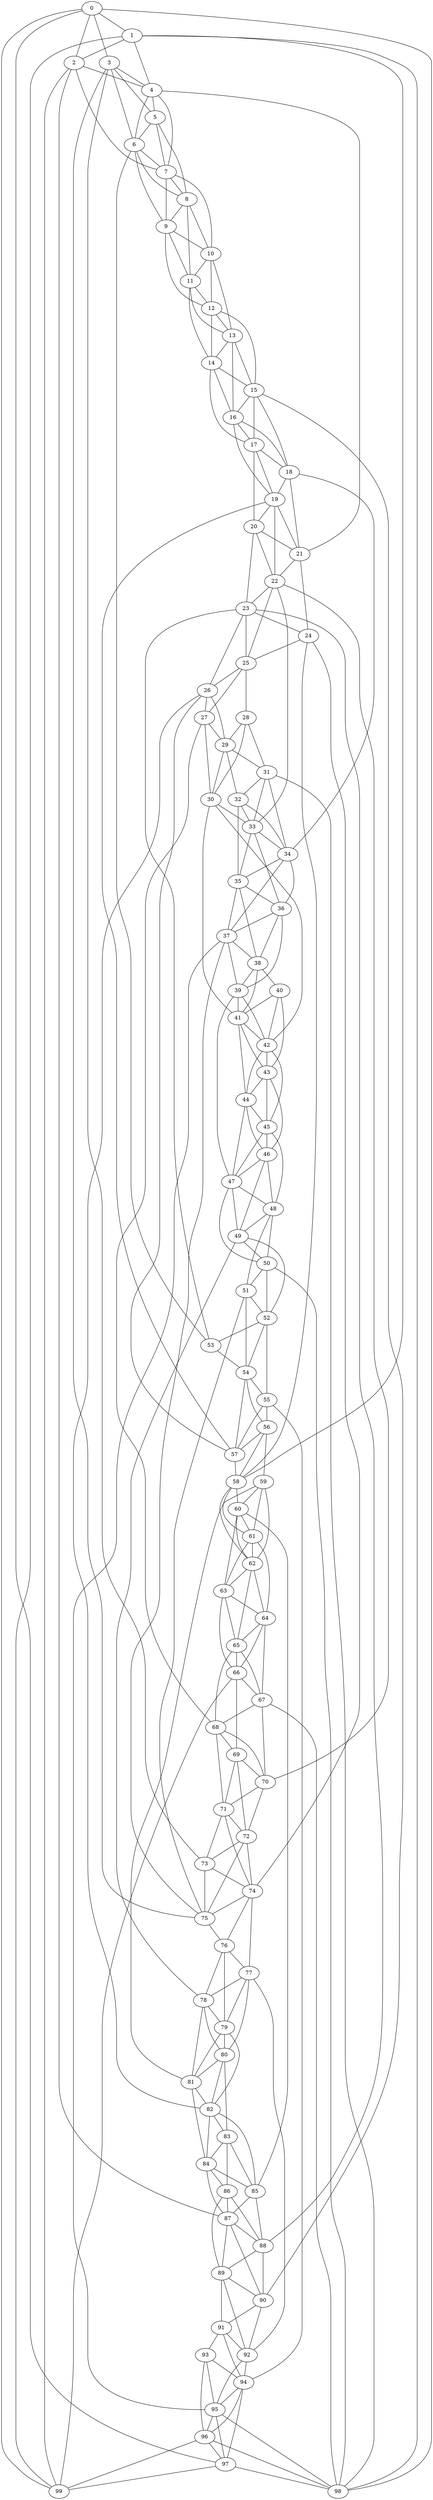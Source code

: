 strict graph "watts_strogatz_graph(100,6,0.1)" {
0;
1;
2;
3;
4;
5;
6;
7;
8;
9;
10;
11;
12;
13;
14;
15;
16;
17;
18;
19;
20;
21;
22;
23;
24;
25;
26;
27;
28;
29;
30;
31;
32;
33;
34;
35;
36;
37;
38;
39;
40;
41;
42;
43;
44;
45;
46;
47;
48;
49;
50;
51;
52;
53;
54;
55;
56;
57;
58;
59;
60;
61;
62;
63;
64;
65;
66;
67;
68;
69;
70;
71;
72;
73;
74;
75;
76;
77;
78;
79;
80;
81;
82;
83;
84;
85;
86;
87;
88;
89;
90;
91;
92;
93;
94;
95;
96;
97;
98;
99;
0 -- 1  [is_available=True, prob="1.0"];
0 -- 2  [is_available=True, prob="1.0"];
0 -- 3  [is_available=True, prob="0.523911925271"];
0 -- 97  [is_available=True, prob="0.784019645471"];
0 -- 98  [is_available=True, prob="1.0"];
0 -- 99  [is_available=True, prob="0.06733159825"];
1 -- 2  [is_available=True, prob="0.789568868079"];
1 -- 99  [is_available=True, prob="0.100325593449"];
1 -- 4  [is_available=True, prob="1.0"];
1 -- 98  [is_available=True, prob="0.885671512265"];
1 -- 58  [is_available=True, prob="0.867640251224"];
2 -- 4  [is_available=True, prob="0.721633367019"];
2 -- 7  [is_available=True, prob="0.411281988417"];
2 -- 99  [is_available=True, prob="0.0828015994668"];
2 -- 87  [is_available=True, prob="0.684708278786"];
3 -- 4  [is_available=True, prob="0.86860671002"];
3 -- 5  [is_available=True, prob="1.0"];
3 -- 6  [is_available=True, prob="0.742009215746"];
3 -- 73  [is_available=True, prob="0.552174224246"];
3 -- 75  [is_available=True, prob="0.18156599696"];
4 -- 5  [is_available=True, prob="0.333471456223"];
4 -- 6  [is_available=True, prob="0.623586626709"];
4 -- 7  [is_available=True, prob="1.0"];
4 -- 21  [is_available=True, prob="1.0"];
5 -- 6  [is_available=True, prob="0.264414778972"];
5 -- 7  [is_available=True, prob="1.0"];
5 -- 8  [is_available=True, prob="0.908857285997"];
6 -- 7  [is_available=True, prob="0.337828708726"];
6 -- 8  [is_available=True, prob="0.525119817093"];
6 -- 9  [is_available=True, prob="0.37092094054"];
6 -- 53  [is_available=True, prob="0.275118103269"];
7 -- 8  [is_available=True, prob="1.0"];
7 -- 9  [is_available=True, prob="1.0"];
7 -- 10  [is_available=True, prob="0.0564829233459"];
8 -- 9  [is_available=True, prob="1.0"];
8 -- 10  [is_available=True, prob="0.180364223366"];
8 -- 11  [is_available=True, prob="0.757227549353"];
9 -- 10  [is_available=True, prob="1.0"];
9 -- 11  [is_available=True, prob="0.499624041644"];
9 -- 12  [is_available=True, prob="0.402146437"];
10 -- 11  [is_available=True, prob="0.633433465772"];
10 -- 12  [is_available=True, prob="0.195211249643"];
10 -- 13  [is_available=True, prob="0.823168199665"];
11 -- 12  [is_available=True, prob="0.238717926788"];
11 -- 13  [is_available=True, prob="0.827240485098"];
11 -- 14  [is_available=True, prob="0.996058486696"];
12 -- 13  [is_available=True, prob="0.72895438639"];
12 -- 14  [is_available=True, prob="0.0939062990227"];
12 -- 15  [is_available=True, prob="0.140024549406"];
13 -- 14  [is_available=True, prob="1.0"];
13 -- 15  [is_available=True, prob="0.494796104847"];
13 -- 16  [is_available=True, prob="0.147726935769"];
14 -- 15  [is_available=True, prob="0.0163443468507"];
14 -- 16  [is_available=True, prob="0.049262344641"];
14 -- 17  [is_available=True, prob="0.0412951985441"];
15 -- 16  [is_available=True, prob="0.810974611065"];
15 -- 17  [is_available=True, prob="0.892346868689"];
15 -- 18  [is_available=True, prob="1.0"];
15 -- 90  [is_available=True, prob="0.402196837974"];
16 -- 17  [is_available=True, prob="1.0"];
16 -- 18  [is_available=True, prob="0.0618139766154"];
16 -- 19  [is_available=True, prob="1.0"];
17 -- 18  [is_available=True, prob="0.608573550937"];
17 -- 19  [is_available=True, prob="0.552231829833"];
17 -- 20  [is_available=True, prob="1.0"];
18 -- 34  [is_available=True, prob="0.732782082186"];
18 -- 19  [is_available=True, prob="0.76640770497"];
18 -- 21  [is_available=True, prob="0.874188021369"];
19 -- 20  [is_available=True, prob="0.825020250983"];
19 -- 21  [is_available=True, prob="1.0"];
19 -- 22  [is_available=True, prob="0.172036286881"];
19 -- 57  [is_available=True, prob="1.0"];
20 -- 21  [is_available=True, prob="0.726525564883"];
20 -- 22  [is_available=True, prob="0.461961119703"];
20 -- 23  [is_available=True, prob="0.972597111339"];
21 -- 22  [is_available=True, prob="0.255840415958"];
21 -- 24  [is_available=True, prob="0.676141438608"];
22 -- 33  [is_available=True, prob="1.0"];
22 -- 70  [is_available=True, prob="1.0"];
22 -- 23  [is_available=True, prob="0.180558919544"];
22 -- 25  [is_available=True, prob="1.0"];
23 -- 88  [is_available=True, prob="0.908630843417"];
23 -- 53  [is_available=True, prob="0.0151639115995"];
23 -- 24  [is_available=True, prob="0.305644082791"];
23 -- 25  [is_available=True, prob="0.300058322992"];
23 -- 26  [is_available=True, prob="1.0"];
24 -- 74  [is_available=True, prob="0.923871338465"];
24 -- 25  [is_available=True, prob="0.405059031614"];
24 -- 58  [is_available=True, prob="0.459547237148"];
25 -- 26  [is_available=True, prob="1.0"];
25 -- 27  [is_available=True, prob="1.0"];
25 -- 28  [is_available=True, prob="1.0"];
26 -- 82  [is_available=True, prob="0.368044720426"];
26 -- 57  [is_available=True, prob="0.55601791696"];
26 -- 27  [is_available=True, prob="0.483239702446"];
26 -- 29  [is_available=True, prob="0.132522149689"];
27 -- 68  [is_available=True, prob="0.106409691064"];
27 -- 29  [is_available=True, prob="0.0868208220518"];
27 -- 30  [is_available=True, prob="0.96419618119"];
28 -- 29  [is_available=True, prob="0.479010059324"];
28 -- 30  [is_available=True, prob="1.0"];
28 -- 31  [is_available=True, prob="0.7167044942"];
29 -- 32  [is_available=True, prob="0.101356067391"];
29 -- 30  [is_available=True, prob="1.0"];
29 -- 31  [is_available=True, prob="0.467697543894"];
30 -- 33  [is_available=True, prob="0.707085202128"];
30 -- 41  [is_available=True, prob="0.827746157925"];
30 -- 42  [is_available=True, prob="0.328542011653"];
31 -- 32  [is_available=True, prob="0.196086497242"];
31 -- 33  [is_available=True, prob="0.606133585856"];
31 -- 34  [is_available=True, prob="0.104877860568"];
31 -- 98  [is_available=True, prob="0.858929105"];
32 -- 33  [is_available=True, prob="0.375611510895"];
32 -- 34  [is_available=True, prob="0.129614100816"];
32 -- 35  [is_available=True, prob="1.0"];
33 -- 34  [is_available=True, prob="1.0"];
33 -- 35  [is_available=True, prob="1.0"];
33 -- 36  [is_available=True, prob="0.299092466075"];
34 -- 35  [is_available=True, prob="0.996923520573"];
34 -- 36  [is_available=True, prob="0.445340483192"];
34 -- 37  [is_available=True, prob="1.0"];
35 -- 36  [is_available=True, prob="1.0"];
35 -- 37  [is_available=True, prob="0.570791442605"];
35 -- 38  [is_available=True, prob="1.0"];
36 -- 37  [is_available=True, prob="0.776795103372"];
36 -- 38  [is_available=True, prob="0.257487920149"];
36 -- 39  [is_available=True, prob="0.69314309994"];
37 -- 38  [is_available=True, prob="0.0737151783128"];
37 -- 39  [is_available=True, prob="1.0"];
37 -- 75  [is_available=True, prob="0.193461267174"];
37 -- 95  [is_available=True, prob="0.874094317629"];
38 -- 39  [is_available=True, prob="0.0456570819282"];
38 -- 40  [is_available=True, prob="0.182903996755"];
38 -- 41  [is_available=True, prob="0.0358489382724"];
39 -- 41  [is_available=True, prob="0.58504920636"];
39 -- 42  [is_available=True, prob="0.379028934721"];
39 -- 47  [is_available=True, prob="0.773967085147"];
40 -- 41  [is_available=True, prob="0.137399798795"];
40 -- 42  [is_available=True, prob="1.0"];
40 -- 43  [is_available=True, prob="1.0"];
41 -- 42  [is_available=True, prob="1.0"];
41 -- 43  [is_available=True, prob="1.0"];
41 -- 44  [is_available=True, prob="0.211508734574"];
42 -- 43  [is_available=True, prob="1.0"];
42 -- 44  [is_available=True, prob="0.0712307466922"];
42 -- 45  [is_available=True, prob="0.977768495149"];
43 -- 44  [is_available=True, prob="0.696291404666"];
43 -- 45  [is_available=True, prob="1.0"];
43 -- 46  [is_available=True, prob="0.445906199514"];
44 -- 45  [is_available=True, prob="0.107163318515"];
44 -- 46  [is_available=True, prob="0.0720302501375"];
44 -- 47  [is_available=True, prob="1.0"];
45 -- 46  [is_available=True, prob="0.298330725641"];
45 -- 47  [is_available=True, prob="0.40788501265"];
45 -- 48  [is_available=True, prob="0.92017543368"];
46 -- 47  [is_available=True, prob="0.383805128878"];
46 -- 48  [is_available=True, prob="0.158593682093"];
46 -- 49  [is_available=True, prob="1.0"];
47 -- 48  [is_available=True, prob="0.698362104251"];
47 -- 49  [is_available=True, prob="0.774910869928"];
47 -- 50  [is_available=True, prob="0.590936932939"];
48 -- 49  [is_available=True, prob="0.972879174569"];
48 -- 50  [is_available=True, prob="0.266016907094"];
48 -- 51  [is_available=True, prob="0.131147854389"];
49 -- 50  [is_available=True, prob="0.239247904398"];
49 -- 52  [is_available=True, prob="0.84065162923"];
49 -- 78  [is_available=True, prob="1.0"];
50 -- 98  [is_available=True, prob="1.0"];
50 -- 51  [is_available=True, prob="1.0"];
50 -- 52  [is_available=True, prob="0.608379628572"];
51 -- 75  [is_available=True, prob="0.0540308828724"];
51 -- 52  [is_available=True, prob="0.409000836182"];
51 -- 54  [is_available=True, prob="0.430769780409"];
52 -- 53  [is_available=True, prob="0.112832176005"];
52 -- 54  [is_available=True, prob="0.692964038406"];
52 -- 55  [is_available=True, prob="0.311688293253"];
53 -- 54  [is_available=True, prob="0.190502760145"];
54 -- 55  [is_available=True, prob="0.36574106626"];
54 -- 56  [is_available=True, prob="0.543147481034"];
54 -- 57  [is_available=True, prob="1.0"];
55 -- 56  [is_available=True, prob="0.451422953184"];
55 -- 57  [is_available=True, prob="1.0"];
55 -- 94  [is_available=True, prob="1.0"];
56 -- 57  [is_available=True, prob="0.599267750917"];
56 -- 58  [is_available=True, prob="0.307656702557"];
56 -- 59  [is_available=True, prob="0.0606324357566"];
57 -- 58  [is_available=True, prob="0.665322162464"];
58 -- 60  [is_available=True, prob="0.797402101363"];
58 -- 61  [is_available=True, prob="0.703489095223"];
58 -- 62  [is_available=True, prob="0.517966375665"];
59 -- 81  [is_available=True, prob="0.187782093206"];
59 -- 60  [is_available=True, prob="0.0545657588612"];
59 -- 61  [is_available=True, prob="1.0"];
59 -- 62  [is_available=True, prob="0.146918097904"];
60 -- 85  [is_available=True, prob="0.0922349309006"];
60 -- 61  [is_available=True, prob="0.321092657944"];
60 -- 62  [is_available=True, prob="0.097448403527"];
60 -- 63  [is_available=True, prob="0.585277756864"];
61 -- 64  [is_available=True, prob="0.151665646309"];
61 -- 62  [is_available=True, prob="0.525464961982"];
61 -- 63  [is_available=True, prob="1.0"];
62 -- 64  [is_available=True, prob="0.8283896063"];
62 -- 65  [is_available=True, prob="0.827947166984"];
62 -- 63  [is_available=True, prob="0.438083887263"];
63 -- 64  [is_available=True, prob="1.0"];
63 -- 65  [is_available=True, prob="0.20658077843"];
63 -- 66  [is_available=True, prob="0.961176126102"];
64 -- 65  [is_available=True, prob="0.263914304295"];
64 -- 66  [is_available=True, prob="0.0309859749253"];
64 -- 67  [is_available=True, prob="1.0"];
65 -- 66  [is_available=True, prob="0.955640506394"];
65 -- 67  [is_available=True, prob="0.421874961106"];
65 -- 68  [is_available=True, prob="0.155022228855"];
66 -- 67  [is_available=True, prob="1.0"];
66 -- 69  [is_available=True, prob="0.874337752327"];
66 -- 99  [is_available=True, prob="0.78207921806"];
67 -- 68  [is_available=True, prob="1.0"];
67 -- 70  [is_available=True, prob="0.917015249526"];
67 -- 98  [is_available=True, prob="1.0"];
68 -- 69  [is_available=True, prob="1.0"];
68 -- 70  [is_available=True, prob="0.0161442573877"];
68 -- 71  [is_available=True, prob="0.338082351121"];
69 -- 70  [is_available=True, prob="1.0"];
69 -- 71  [is_available=True, prob="0.667738204121"];
69 -- 72  [is_available=True, prob="0.0101408362395"];
70 -- 71  [is_available=True, prob="0.0516858653307"];
70 -- 72  [is_available=True, prob="0.966953627876"];
71 -- 72  [is_available=True, prob="0.574212156662"];
71 -- 73  [is_available=True, prob="1.0"];
71 -- 74  [is_available=True, prob="0.871003813246"];
72 -- 73  [is_available=True, prob="1.0"];
72 -- 74  [is_available=True, prob="0.209866677862"];
72 -- 75  [is_available=True, prob="0.618380352743"];
73 -- 74  [is_available=True, prob="0.744421597847"];
73 -- 75  [is_available=True, prob="0.115272436521"];
74 -- 75  [is_available=True, prob="0.362081115442"];
74 -- 76  [is_available=True, prob="0.157184765785"];
74 -- 77  [is_available=True, prob="0.180578666717"];
75 -- 76  [is_available=True, prob="1.0"];
76 -- 77  [is_available=True, prob="0.372697248733"];
76 -- 78  [is_available=True, prob="1.0"];
76 -- 79  [is_available=True, prob="0.0623477777246"];
77 -- 78  [is_available=True, prob="0.429483324292"];
77 -- 79  [is_available=True, prob="0.615011728104"];
77 -- 80  [is_available=True, prob="0.807762255729"];
77 -- 92  [is_available=True, prob="0.84318879122"];
78 -- 79  [is_available=True, prob="0.941227973242"];
78 -- 80  [is_available=True, prob="0.450023481566"];
78 -- 81  [is_available=True, prob="0.303699318078"];
79 -- 80  [is_available=True, prob="0.295149525724"];
79 -- 81  [is_available=True, prob="1.0"];
79 -- 82  [is_available=True, prob="0.0259171112542"];
80 -- 81  [is_available=True, prob="0.214561632002"];
80 -- 82  [is_available=True, prob="0.62508890753"];
80 -- 83  [is_available=True, prob="0.339830627138"];
81 -- 82  [is_available=True, prob="0.206781806776"];
81 -- 84  [is_available=True, prob="1.0"];
82 -- 83  [is_available=True, prob="0.664144779885"];
82 -- 84  [is_available=True, prob="0.954304325714"];
82 -- 85  [is_available=True, prob="0.966332798183"];
83 -- 84  [is_available=True, prob="1.0"];
83 -- 85  [is_available=True, prob="0.297388748126"];
83 -- 86  [is_available=True, prob="1.0"];
84 -- 85  [is_available=True, prob="0.695706717658"];
84 -- 86  [is_available=True, prob="0.459019979551"];
84 -- 87  [is_available=True, prob="0.59475510847"];
85 -- 87  [is_available=True, prob="0.555690183034"];
85 -- 88  [is_available=True, prob="0.742934578492"];
86 -- 87  [is_available=True, prob="0.876953830773"];
86 -- 88  [is_available=True, prob="0.910666698852"];
86 -- 89  [is_available=True, prob="0.199196110783"];
87 -- 88  [is_available=True, prob="0.0341554370242"];
87 -- 89  [is_available=True, prob="1.0"];
87 -- 90  [is_available=True, prob="0.183318318251"];
88 -- 89  [is_available=True, prob="1.0"];
88 -- 90  [is_available=True, prob="0.671060775264"];
89 -- 90  [is_available=True, prob="1.0"];
89 -- 91  [is_available=True, prob="0.0145825007905"];
89 -- 92  [is_available=True, prob="0.499708966245"];
90 -- 91  [is_available=True, prob="0.41018069523"];
90 -- 92  [is_available=True, prob="0.411809737053"];
91 -- 92  [is_available=True, prob="1.0"];
91 -- 93  [is_available=True, prob="0.416945011428"];
91 -- 94  [is_available=True, prob="0.966487845802"];
92 -- 94  [is_available=True, prob="1.0"];
92 -- 95  [is_available=True, prob="0.570958883084"];
93 -- 96  [is_available=True, prob="0.765314156223"];
93 -- 94  [is_available=True, prob="1.0"];
93 -- 95  [is_available=True, prob="0.548950565365"];
94 -- 96  [is_available=True, prob="0.808028248283"];
94 -- 97  [is_available=True, prob="0.109166535709"];
94 -- 95  [is_available=True, prob="1.0"];
95 -- 96  [is_available=True, prob="0.132211144866"];
95 -- 97  [is_available=True, prob="1.0"];
95 -- 98  [is_available=True, prob="0.975093983294"];
96 -- 97  [is_available=True, prob="0.68175049011"];
96 -- 98  [is_available=True, prob="0.635334409104"];
96 -- 99  [is_available=True, prob="0.501865499845"];
97 -- 98  [is_available=True, prob="1.0"];
97 -- 99  [is_available=True, prob="0.358216634347"];
}
